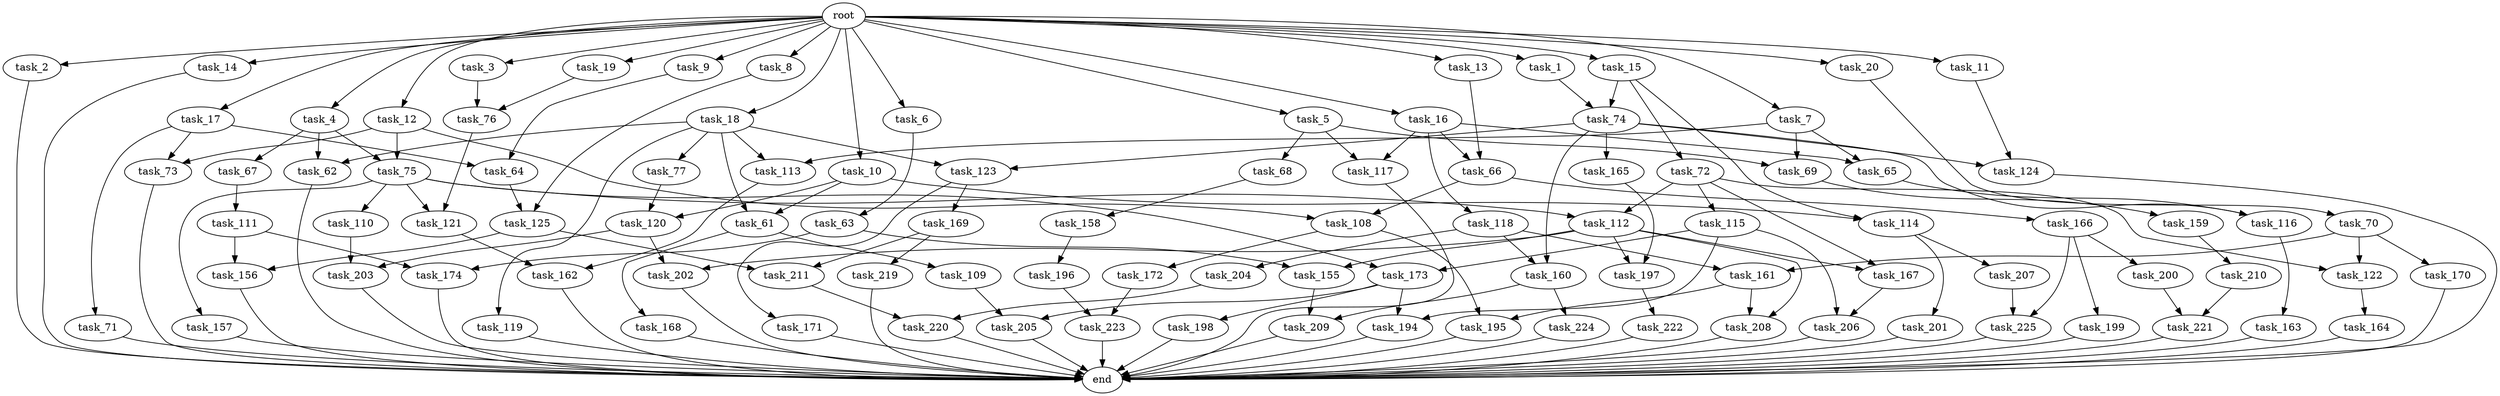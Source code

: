 digraph G {
  root [size="0.000000"];
  task_1 [size="2.048000"];
  task_2 [size="2.048000"];
  task_3 [size="2.048000"];
  task_4 [size="2.048000"];
  task_5 [size="2.048000"];
  task_6 [size="2.048000"];
  task_7 [size="2.048000"];
  task_8 [size="2.048000"];
  task_9 [size="2.048000"];
  task_10 [size="2.048000"];
  task_11 [size="2.048000"];
  task_12 [size="2.048000"];
  task_13 [size="2.048000"];
  task_14 [size="2.048000"];
  task_15 [size="2.048000"];
  task_16 [size="2.048000"];
  task_17 [size="2.048000"];
  task_18 [size="2.048000"];
  task_19 [size="2.048000"];
  task_20 [size="2.048000"];
  task_61 [size="343597383.680000"];
  task_62 [size="137438953.472000"];
  task_63 [size="68719476.736000"];
  task_64 [size="2336462209.024000"];
  task_65 [size="223338299.392000"];
  task_66 [size="223338299.392000"];
  task_67 [size="68719476.736000"];
  task_68 [size="68719476.736000"];
  task_69 [size="137438953.472000"];
  task_70 [size="1391569403.904000"];
  task_71 [size="618475290.624000"];
  task_72 [size="841813590.016000"];
  task_73 [size="773094113.280000"];
  task_74 [size="2559800508.416000"];
  task_75 [size="223338299.392000"];
  task_76 [size="1786706395.136000"];
  task_77 [size="68719476.736000"];
  task_108 [size="1546188226.560000"];
  task_109 [size="429496729.600000"];
  task_110 [size="841813590.016000"];
  task_111 [size="154618822.656000"];
  task_112 [size="2233382993.920000"];
  task_113 [size="137438953.472000"];
  task_114 [size="1116691496.960000"];
  task_115 [size="1391569403.904000"];
  task_116 [size="1717986918.400000"];
  task_117 [size="223338299.392000"];
  task_118 [size="154618822.656000"];
  task_119 [size="68719476.736000"];
  task_120 [size="549755813.888000"];
  task_121 [size="1460288880.640000"];
  task_122 [size="2233382993.920000"];
  task_123 [size="1168231104.512000"];
  task_124 [size="1374389534.720000"];
  task_125 [size="1941325217.792000"];
  task_155 [size="429496729.600000"];
  task_156 [size="2010044694.528000"];
  task_157 [size="841813590.016000"];
  task_158 [size="429496729.600000"];
  task_159 [size="618475290.624000"];
  task_160 [size="1168231104.512000"];
  task_161 [size="910533066.752000"];
  task_162 [size="1374389534.720000"];
  task_163 [size="1717986918.400000"];
  task_164 [size="154618822.656000"];
  task_165 [size="1099511627.776000"];
  task_166 [size="1391569403.904000"];
  task_167 [size="1546188226.560000"];
  task_168 [size="429496729.600000"];
  task_169 [size="1717986918.400000"];
  task_170 [size="841813590.016000"];
  task_171 [size="1717986918.400000"];
  task_172 [size="1391569403.904000"];
  task_173 [size="2233382993.920000"];
  task_174 [size="1666447310.848000"];
  task_194 [size="2233382993.920000"];
  task_195 [size="1460288880.640000"];
  task_196 [size="154618822.656000"];
  task_197 [size="309237645.312000"];
  task_198 [size="841813590.016000"];
  task_199 [size="68719476.736000"];
  task_200 [size="68719476.736000"];
  task_201 [size="841813590.016000"];
  task_202 [size="584115552.256000"];
  task_203 [size="858993459.200000"];
  task_204 [size="68719476.736000"];
  task_205 [size="1271310319.616000"];
  task_206 [size="2783138807.808000"];
  task_207 [size="841813590.016000"];
  task_208 [size="223338299.392000"];
  task_209 [size="343597383.680000"];
  task_210 [size="841813590.016000"];
  task_211 [size="2010044694.528000"];
  task_219 [size="1391569403.904000"];
  task_220 [size="687194767.360000"];
  task_221 [size="1683627180.032000"];
  task_222 [size="618475290.624000"];
  task_223 [size="137438953.472000"];
  task_224 [size="68719476.736000"];
  task_225 [size="223338299.392000"];
  end [size="0.000000"];

  root -> task_1 [size="1.000000"];
  root -> task_2 [size="1.000000"];
  root -> task_3 [size="1.000000"];
  root -> task_4 [size="1.000000"];
  root -> task_5 [size="1.000000"];
  root -> task_6 [size="1.000000"];
  root -> task_7 [size="1.000000"];
  root -> task_8 [size="1.000000"];
  root -> task_9 [size="1.000000"];
  root -> task_10 [size="1.000000"];
  root -> task_11 [size="1.000000"];
  root -> task_12 [size="1.000000"];
  root -> task_13 [size="1.000000"];
  root -> task_14 [size="1.000000"];
  root -> task_15 [size="1.000000"];
  root -> task_16 [size="1.000000"];
  root -> task_17 [size="1.000000"];
  root -> task_18 [size="1.000000"];
  root -> task_19 [size="1.000000"];
  root -> task_20 [size="1.000000"];
  task_1 -> task_74 [size="838860800.000000"];
  task_2 -> end [size="1.000000"];
  task_3 -> task_76 [size="33554432.000000"];
  task_4 -> task_62 [size="33554432.000000"];
  task_4 -> task_67 [size="33554432.000000"];
  task_4 -> task_75 [size="33554432.000000"];
  task_5 -> task_68 [size="33554432.000000"];
  task_5 -> task_69 [size="33554432.000000"];
  task_5 -> task_117 [size="33554432.000000"];
  task_6 -> task_63 [size="33554432.000000"];
  task_7 -> task_65 [size="33554432.000000"];
  task_7 -> task_69 [size="33554432.000000"];
  task_7 -> task_113 [size="33554432.000000"];
  task_8 -> task_125 [size="411041792.000000"];
  task_9 -> task_64 [size="838860800.000000"];
  task_10 -> task_61 [size="134217728.000000"];
  task_10 -> task_114 [size="134217728.000000"];
  task_10 -> task_120 [size="134217728.000000"];
  task_11 -> task_124 [size="134217728.000000"];
  task_12 -> task_73 [size="75497472.000000"];
  task_12 -> task_75 [size="75497472.000000"];
  task_12 -> task_108 [size="75497472.000000"];
  task_13 -> task_66 [size="33554432.000000"];
  task_14 -> end [size="1.000000"];
  task_15 -> task_72 [size="411041792.000000"];
  task_15 -> task_74 [size="411041792.000000"];
  task_15 -> task_114 [size="411041792.000000"];
  task_16 -> task_65 [size="75497472.000000"];
  task_16 -> task_66 [size="75497472.000000"];
  task_16 -> task_117 [size="75497472.000000"];
  task_16 -> task_118 [size="75497472.000000"];
  task_17 -> task_64 [size="301989888.000000"];
  task_17 -> task_71 [size="301989888.000000"];
  task_17 -> task_73 [size="301989888.000000"];
  task_18 -> task_61 [size="33554432.000000"];
  task_18 -> task_62 [size="33554432.000000"];
  task_18 -> task_77 [size="33554432.000000"];
  task_18 -> task_113 [size="33554432.000000"];
  task_18 -> task_119 [size="33554432.000000"];
  task_18 -> task_123 [size="33554432.000000"];
  task_19 -> task_76 [size="838860800.000000"];
  task_20 -> task_70 [size="679477248.000000"];
  task_61 -> task_109 [size="209715200.000000"];
  task_61 -> task_168 [size="209715200.000000"];
  task_62 -> end [size="1.000000"];
  task_63 -> task_155 [size="134217728.000000"];
  task_63 -> task_174 [size="134217728.000000"];
  task_64 -> task_125 [size="536870912.000000"];
  task_65 -> task_116 [size="301989888.000000"];
  task_66 -> task_108 [size="679477248.000000"];
  task_66 -> task_166 [size="679477248.000000"];
  task_67 -> task_111 [size="75497472.000000"];
  task_68 -> task_158 [size="209715200.000000"];
  task_69 -> task_159 [size="301989888.000000"];
  task_70 -> task_122 [size="411041792.000000"];
  task_70 -> task_161 [size="411041792.000000"];
  task_70 -> task_170 [size="411041792.000000"];
  task_71 -> end [size="1.000000"];
  task_72 -> task_112 [size="679477248.000000"];
  task_72 -> task_115 [size="679477248.000000"];
  task_72 -> task_122 [size="679477248.000000"];
  task_72 -> task_167 [size="679477248.000000"];
  task_73 -> end [size="1.000000"];
  task_74 -> task_116 [size="536870912.000000"];
  task_74 -> task_123 [size="536870912.000000"];
  task_74 -> task_124 [size="536870912.000000"];
  task_74 -> task_160 [size="536870912.000000"];
  task_74 -> task_165 [size="536870912.000000"];
  task_75 -> task_110 [size="411041792.000000"];
  task_75 -> task_112 [size="411041792.000000"];
  task_75 -> task_121 [size="411041792.000000"];
  task_75 -> task_157 [size="411041792.000000"];
  task_75 -> task_173 [size="411041792.000000"];
  task_76 -> task_121 [size="301989888.000000"];
  task_77 -> task_120 [size="134217728.000000"];
  task_108 -> task_172 [size="679477248.000000"];
  task_108 -> task_195 [size="679477248.000000"];
  task_109 -> task_205 [size="209715200.000000"];
  task_110 -> task_203 [size="209715200.000000"];
  task_111 -> task_156 [size="679477248.000000"];
  task_111 -> task_174 [size="679477248.000000"];
  task_112 -> task_155 [size="75497472.000000"];
  task_112 -> task_167 [size="75497472.000000"];
  task_112 -> task_197 [size="75497472.000000"];
  task_112 -> task_202 [size="75497472.000000"];
  task_112 -> task_208 [size="75497472.000000"];
  task_113 -> task_162 [size="536870912.000000"];
  task_114 -> task_201 [size="411041792.000000"];
  task_114 -> task_207 [size="411041792.000000"];
  task_115 -> task_173 [size="679477248.000000"];
  task_115 -> task_194 [size="679477248.000000"];
  task_115 -> task_206 [size="679477248.000000"];
  task_116 -> task_163 [size="838860800.000000"];
  task_117 -> end [size="1.000000"];
  task_118 -> task_160 [size="33554432.000000"];
  task_118 -> task_161 [size="33554432.000000"];
  task_118 -> task_204 [size="33554432.000000"];
  task_119 -> end [size="1.000000"];
  task_120 -> task_202 [size="209715200.000000"];
  task_120 -> task_203 [size="209715200.000000"];
  task_121 -> task_162 [size="134217728.000000"];
  task_122 -> task_164 [size="75497472.000000"];
  task_123 -> task_169 [size="838860800.000000"];
  task_123 -> task_171 [size="838860800.000000"];
  task_124 -> end [size="1.000000"];
  task_125 -> task_156 [size="301989888.000000"];
  task_125 -> task_211 [size="301989888.000000"];
  task_155 -> task_209 [size="134217728.000000"];
  task_156 -> end [size="1.000000"];
  task_157 -> end [size="1.000000"];
  task_158 -> task_196 [size="75497472.000000"];
  task_159 -> task_210 [size="411041792.000000"];
  task_160 -> task_209 [size="33554432.000000"];
  task_160 -> task_224 [size="33554432.000000"];
  task_161 -> task_195 [size="33554432.000000"];
  task_161 -> task_208 [size="33554432.000000"];
  task_162 -> end [size="1.000000"];
  task_163 -> end [size="1.000000"];
  task_164 -> end [size="1.000000"];
  task_165 -> task_197 [size="75497472.000000"];
  task_166 -> task_199 [size="33554432.000000"];
  task_166 -> task_200 [size="33554432.000000"];
  task_166 -> task_225 [size="33554432.000000"];
  task_167 -> task_206 [size="679477248.000000"];
  task_168 -> end [size="1.000000"];
  task_169 -> task_211 [size="679477248.000000"];
  task_169 -> task_219 [size="679477248.000000"];
  task_170 -> end [size="1.000000"];
  task_171 -> end [size="1.000000"];
  task_172 -> task_223 [size="33554432.000000"];
  task_173 -> task_194 [size="411041792.000000"];
  task_173 -> task_198 [size="411041792.000000"];
  task_173 -> task_205 [size="411041792.000000"];
  task_174 -> end [size="1.000000"];
  task_194 -> end [size="1.000000"];
  task_195 -> end [size="1.000000"];
  task_196 -> task_223 [size="33554432.000000"];
  task_197 -> task_222 [size="301989888.000000"];
  task_198 -> end [size="1.000000"];
  task_199 -> end [size="1.000000"];
  task_200 -> task_221 [size="411041792.000000"];
  task_201 -> end [size="1.000000"];
  task_202 -> end [size="1.000000"];
  task_203 -> end [size="1.000000"];
  task_204 -> task_220 [size="33554432.000000"];
  task_205 -> end [size="1.000000"];
  task_206 -> end [size="1.000000"];
  task_207 -> task_225 [size="75497472.000000"];
  task_208 -> end [size="1.000000"];
  task_209 -> end [size="1.000000"];
  task_210 -> task_221 [size="411041792.000000"];
  task_211 -> task_220 [size="301989888.000000"];
  task_219 -> end [size="1.000000"];
  task_220 -> end [size="1.000000"];
  task_221 -> end [size="1.000000"];
  task_222 -> end [size="1.000000"];
  task_223 -> end [size="1.000000"];
  task_224 -> end [size="1.000000"];
  task_225 -> end [size="1.000000"];
}
